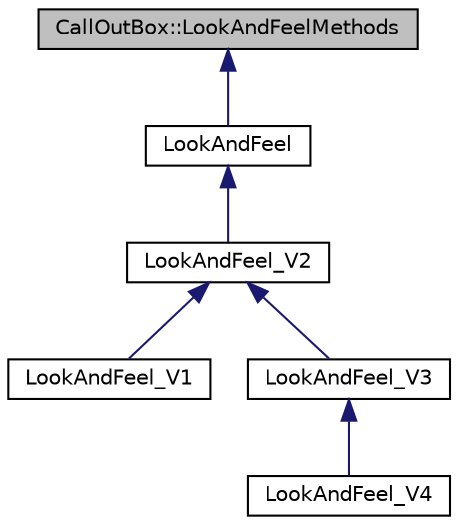 digraph "CallOutBox::LookAndFeelMethods"
{
  bgcolor="transparent";
  edge [fontname="Helvetica",fontsize="10",labelfontname="Helvetica",labelfontsize="10"];
  node [fontname="Helvetica",fontsize="10",shape=record];
  Node0 [label="CallOutBox::LookAndFeelMethods",height=0.2,width=0.4,color="black", fillcolor="grey75", style="filled", fontcolor="black"];
  Node0 -> Node1 [dir="back",color="midnightblue",fontsize="10",style="solid",fontname="Helvetica"];
  Node1 [label="LookAndFeel",height=0.2,width=0.4,color="black",URL="$classLookAndFeel.html",tooltip="LookAndFeel objects define the appearance of all the JUCE widgets, and subclasses can be used to appl..."];
  Node1 -> Node2 [dir="back",color="midnightblue",fontsize="10",style="solid",fontname="Helvetica"];
  Node2 [label="LookAndFeel_V2",height=0.2,width=0.4,color="black",URL="$classLookAndFeel__V2.html",tooltip="This LookAndFeel subclass implements the juce style from around 2008-12. "];
  Node2 -> Node3 [dir="back",color="midnightblue",fontsize="10",style="solid",fontname="Helvetica"];
  Node3 [label="LookAndFeel_V1",height=0.2,width=0.4,color="black",URL="$classLookAndFeel__V1.html",tooltip="The original JUCE look-and-feel, as used back from 2002 to about 2007ish. "];
  Node2 -> Node4 [dir="back",color="midnightblue",fontsize="10",style="solid",fontname="Helvetica"];
  Node4 [label="LookAndFeel_V3",height=0.2,width=0.4,color="black",URL="$classLookAndFeel__V3.html",tooltip="The latest JUCE look-and-feel style, as introduced in 2013. "];
  Node4 -> Node5 [dir="back",color="midnightblue",fontsize="10",style="solid",fontname="Helvetica"];
  Node5 [label="LookAndFeel_V4",height=0.2,width=0.4,color="black",URL="$classLookAndFeel__V4.html",tooltip="The latest JUCE look-and-feel style, as introduced in 2017. "];
}
